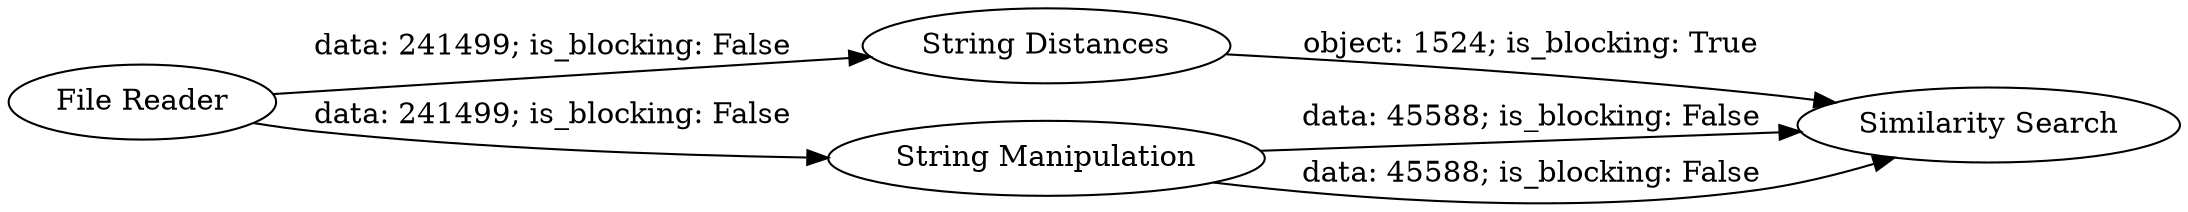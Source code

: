 digraph {
	"311640621129670612_1047" [label="File Reader"]
	"311640621129670612_7" [label="String Distances"]
	"311640621129670612_9" [label="Similarity Search"]
	"311640621129670612_10" [label="String Manipulation"]
	"311640621129670612_1047" -> "311640621129670612_10" [label="data: 241499; is_blocking: False"]
	"311640621129670612_1047" -> "311640621129670612_7" [label="data: 241499; is_blocking: False"]
	"311640621129670612_10" -> "311640621129670612_9" [label="data: 45588; is_blocking: False"]
	"311640621129670612_10" -> "311640621129670612_9" [label="data: 45588; is_blocking: False"]
	"311640621129670612_7" -> "311640621129670612_9" [label="object: 1524; is_blocking: True"]
	rankdir=LR
}
